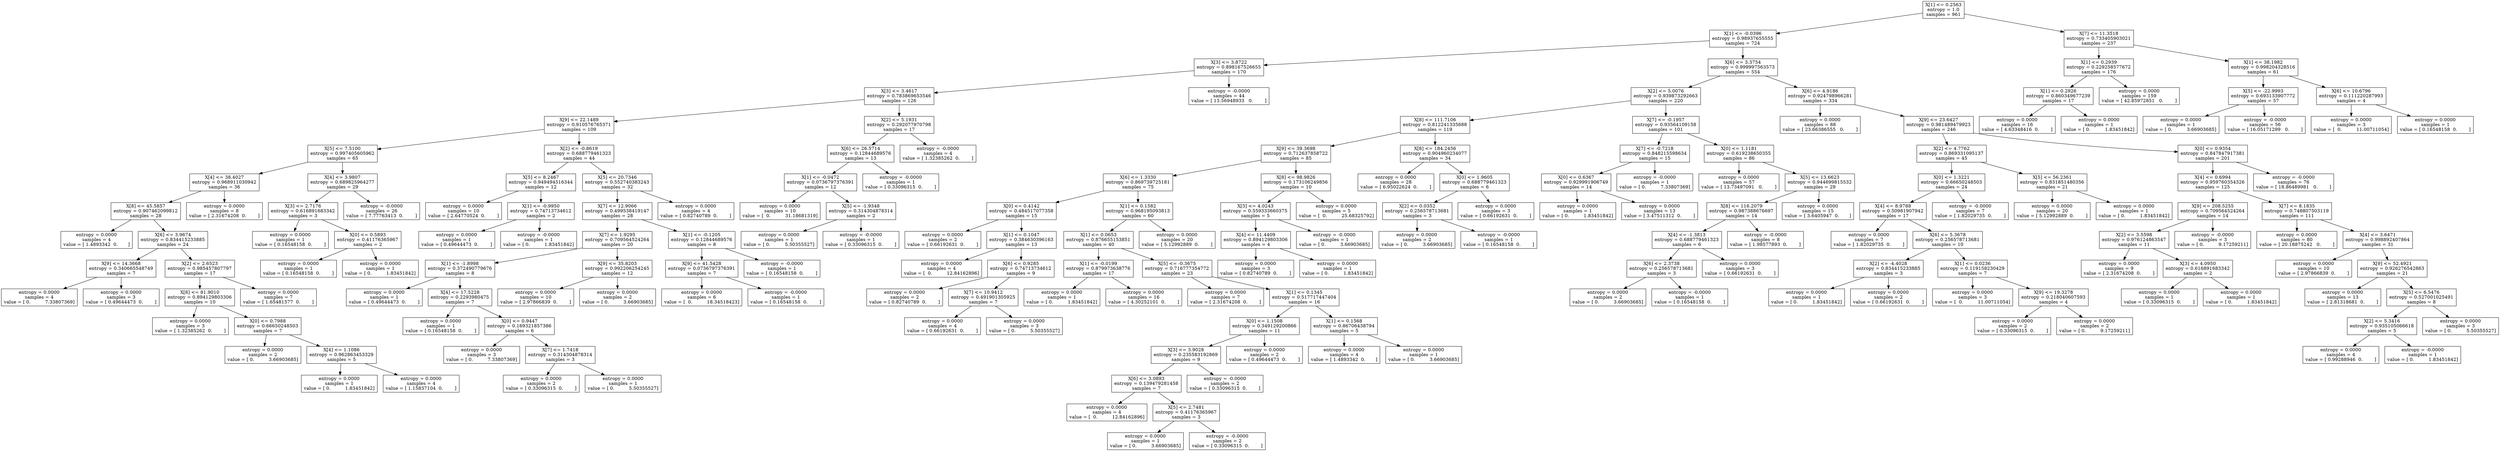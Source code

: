 digraph Tree {
0 [label="X[1] <= 0.2563\nentropy = 1.0\nsamples = 961", shape="box"] ;
1 [label="X[1] <= -0.0396\nentropy = 0.98937655555\nsamples = 724", shape="box"] ;
0 -> 1 ;
2 [label="X[3] <= 3.8722\nentropy = 0.898167526655\nsamples = 170", shape="box"] ;
1 -> 2 ;
3 [label="X[3] <= 3.4617\nentropy = 0.783869653546\nsamples = 126", shape="box"] ;
2 -> 3 ;
4 [label="X[9] <= 22.1489\nentropy = 0.910576765371\nsamples = 109", shape="box"] ;
3 -> 4 ;
5 [label="X[5] <= 7.5100\nentropy = 0.997405605962\nsamples = 65", shape="box"] ;
4 -> 5 ;
6 [label="X[4] <= 38.4027\nentropy = 0.968911030942\nsamples = 36", shape="box"] ;
5 -> 6 ;
7 [label="X[8] <= 45.5857\nentropy = 0.907462099812\nsamples = 28", shape="box"] ;
6 -> 7 ;
8 [label="entropy = 0.0000\nsamples = 4\nvalue = [ 1.4893342  0.       ]", shape="box"] ;
7 -> 8 ;
9 [label="X[6] <= 3.9674\nentropy = 0.834415233885\nsamples = 24", shape="box"] ;
7 -> 9 ;
10 [label="X[9] <= 14.3668\nentropy = 0.340665548749\nsamples = 7", shape="box"] ;
9 -> 10 ;
11 [label="entropy = 0.0000\nsamples = 4\nvalue = [ 0.          7.33807369]", shape="box"] ;
10 -> 11 ;
12 [label="entropy = 0.0000\nsamples = 3\nvalue = [ 0.49644473  0.        ]", shape="box"] ;
10 -> 12 ;
13 [label="X[2] <= 2.6523\nentropy = 0.985457807797\nsamples = 17", shape="box"] ;
9 -> 13 ;
14 [label="X[8] <= 81.9010\nentropy = 0.894129803306\nsamples = 10", shape="box"] ;
13 -> 14 ;
15 [label="entropy = 0.0000\nsamples = 3\nvalue = [ 1.32385262  0.        ]", shape="box"] ;
14 -> 15 ;
16 [label="X[0] <= 0.7988\nentropy = 0.66650248503\nsamples = 7", shape="box"] ;
14 -> 16 ;
17 [label="entropy = 0.0000\nsamples = 2\nvalue = [ 0.          3.66903685]", shape="box"] ;
16 -> 17 ;
18 [label="X[4] <= 1.1086\nentropy = 0.962863453329\nsamples = 5", shape="box"] ;
16 -> 18 ;
19 [label="entropy = 0.0000\nsamples = 1\nvalue = [ 0.          1.83451842]", shape="box"] ;
18 -> 19 ;
20 [label="entropy = 0.0000\nsamples = 4\nvalue = [ 1.15837104  0.        ]", shape="box"] ;
18 -> 20 ;
21 [label="entropy = 0.0000\nsamples = 7\nvalue = [ 1.65481577  0.        ]", shape="box"] ;
13 -> 21 ;
22 [label="entropy = 0.0000\nsamples = 8\nvalue = [ 2.31674208  0.        ]", shape="box"] ;
6 -> 22 ;
23 [label="X[4] <= 3.9807\nentropy = 0.689825964277\nsamples = 29", shape="box"] ;
5 -> 23 ;
24 [label="X[3] <= 2.7176\nentropy = 0.616891683342\nsamples = 3", shape="box"] ;
23 -> 24 ;
25 [label="entropy = 0.0000\nsamples = 1\nvalue = [ 0.16548158  0.        ]", shape="box"] ;
24 -> 25 ;
26 [label="X[0] <= 0.5893\nentropy = 0.41176365967\nsamples = 2", shape="box"] ;
24 -> 26 ;
27 [label="entropy = 0.0000\nsamples = 1\nvalue = [ 0.16548158  0.        ]", shape="box"] ;
26 -> 27 ;
28 [label="entropy = 0.0000\nsamples = 1\nvalue = [ 0.          1.83451842]", shape="box"] ;
26 -> 28 ;
29 [label="entropy = -0.0000\nsamples = 26\nvalue = [ 7.77763413  0.        ]", shape="box"] ;
23 -> 29 ;
30 [label="X[2] <= -0.8619\nentropy = 0.688779461323\nsamples = 44", shape="box"] ;
4 -> 30 ;
31 [label="X[5] <= 8.2467\nentropy = 0.949494516344\nsamples = 12", shape="box"] ;
30 -> 31 ;
32 [label="entropy = 0.0000\nsamples = 10\nvalue = [ 2.64770524  0.        ]", shape="box"] ;
31 -> 32 ;
33 [label="X[1] <= -0.9950\nentropy = 0.74713734612\nsamples = 2", shape="box"] ;
31 -> 33 ;
34 [label="entropy = 0.0000\nsamples = 1\nvalue = [ 0.49644473  0.        ]", shape="box"] ;
33 -> 34 ;
35 [label="entropy = -0.0000\nsamples = 1\nvalue = [ 0.          1.83451842]", shape="box"] ;
33 -> 35 ;
36 [label="X[5] <= 20.7346\nentropy = 0.552740383243\nsamples = 32", shape="box"] ;
30 -> 36 ;
37 [label="X[7] <= 12.9066\nentropy = 0.499538419147\nsamples = 28", shape="box"] ;
36 -> 37 ;
38 [label="X[7] <= 1.9295\nentropy = 0.709564524264\nsamples = 20", shape="box"] ;
37 -> 38 ;
39 [label="X[1] <= -1.8998\nentropy = 0.372490779676\nsamples = 8", shape="box"] ;
38 -> 39 ;
40 [label="entropy = 0.0000\nsamples = 1\nvalue = [ 0.49644473  0.        ]", shape="box"] ;
39 -> 40 ;
41 [label="X[4] <= 17.5228\nentropy = 0.2293980475\nsamples = 7", shape="box"] ;
39 -> 41 ;
42 [label="entropy = 0.0000\nsamples = 1\nvalue = [ 0.16548158  0.        ]", shape="box"] ;
41 -> 42 ;
43 [label="X[0] <= 0.9447\nentropy = 0.169321857386\nsamples = 6", shape="box"] ;
41 -> 43 ;
44 [label="entropy = 0.0000\nsamples = 3\nvalue = [ 0.          7.33807369]", shape="box"] ;
43 -> 44 ;
45 [label="X[7] <= 1.7418\nentropy = 0.314304878314\nsamples = 3", shape="box"] ;
43 -> 45 ;
46 [label="entropy = 0.0000\nsamples = 2\nvalue = [ 0.33096315  0.        ]", shape="box"] ;
45 -> 46 ;
47 [label="entropy = 0.0000\nsamples = 1\nvalue = [ 0.          5.50355527]", shape="box"] ;
45 -> 47 ;
48 [label="X[9] <= 35.8203\nentropy = 0.992206254245\nsamples = 12", shape="box"] ;
38 -> 48 ;
49 [label="entropy = 0.0000\nsamples = 10\nvalue = [ 2.97866839  0.        ]", shape="box"] ;
48 -> 49 ;
50 [label="entropy = 0.0000\nsamples = 2\nvalue = [ 0.          3.66903685]", shape="box"] ;
48 -> 50 ;
51 [label="X[1] <= -0.1205\nentropy = 0.12844689576\nsamples = 8", shape="box"] ;
37 -> 51 ;
52 [label="X[9] <= 41.5428\nentropy = 0.0736797376391\nsamples = 7", shape="box"] ;
51 -> 52 ;
53 [label="entropy = 0.0000\nsamples = 6\nvalue = [  0.          18.34518423]", shape="box"] ;
52 -> 53 ;
54 [label="entropy = -0.0000\nsamples = 1\nvalue = [ 0.16548158  0.        ]", shape="box"] ;
52 -> 54 ;
55 [label="entropy = -0.0000\nsamples = 1\nvalue = [ 0.16548158  0.        ]", shape="box"] ;
51 -> 55 ;
56 [label="entropy = 0.0000\nsamples = 4\nvalue = [ 0.82740789  0.        ]", shape="box"] ;
36 -> 56 ;
57 [label="X[2] <= 5.1931\nentropy = 0.292077970798\nsamples = 17", shape="box"] ;
3 -> 57 ;
58 [label="X[6] <= 26.5714\nentropy = 0.12844689576\nsamples = 13", shape="box"] ;
57 -> 58 ;
59 [label="X[1] <= -0.0472\nentropy = 0.0736797376391\nsamples = 12", shape="box"] ;
58 -> 59 ;
60 [label="entropy = 0.0000\nsamples = 10\nvalue = [  0.          31.18681319]", shape="box"] ;
59 -> 60 ;
61 [label="X[5] <= -1.9348\nentropy = 0.314304878314\nsamples = 2", shape="box"] ;
59 -> 61 ;
62 [label="entropy = 0.0000\nsamples = 1\nvalue = [ 0.          5.50355527]", shape="box"] ;
61 -> 62 ;
63 [label="entropy = -0.0000\nsamples = 1\nvalue = [ 0.33096315  0.        ]", shape="box"] ;
61 -> 63 ;
64 [label="entropy = -0.0000\nsamples = 1\nvalue = [ 0.33096315  0.        ]", shape="box"] ;
58 -> 64 ;
65 [label="entropy = -0.0000\nsamples = 4\nvalue = [ 1.32385262  0.        ]", shape="box"] ;
57 -> 65 ;
66 [label="entropy = -0.0000\nsamples = 44\nvalue = [ 13.56948933   0.        ]", shape="box"] ;
2 -> 66 ;
67 [label="X[6] <= 3.3754\nentropy = 0.999997563573\nsamples = 554", shape="box"] ;
1 -> 67 ;
68 [label="X[2] <= 5.0076\nentropy = 0.939873292663\nsamples = 220", shape="box"] ;
67 -> 68 ;
69 [label="X[8] <= 111.7106\nentropy = 0.812241335688\nsamples = 119", shape="box"] ;
68 -> 69 ;
70 [label="X[9] <= 39.3698\nentropy = 0.712637858722\nsamples = 85", shape="box"] ;
69 -> 70 ;
71 [label="X[6] <= 1.3330\nentropy = 0.869739725181\nsamples = 75", shape="box"] ;
70 -> 71 ;
72 [label="X[0] <= 0.4142\nentropy = 0.484517077358\nsamples = 15", shape="box"] ;
71 -> 72 ;
73 [label="entropy = 0.0000\nsamples = 2\nvalue = [ 0.66192631  0.        ]", shape="box"] ;
72 -> 73 ;
74 [label="X[1] <= 0.1047\nentropy = 0.384630396163\nsamples = 13", shape="box"] ;
72 -> 74 ;
75 [label="entropy = 0.0000\nsamples = 4\nvalue = [  0.          12.84162896]", shape="box"] ;
74 -> 75 ;
76 [label="X[6] <= 0.9285\nentropy = 0.74713734612\nsamples = 9", shape="box"] ;
74 -> 76 ;
77 [label="entropy = 0.0000\nsamples = 2\nvalue = [ 0.82740789  0.        ]", shape="box"] ;
76 -> 77 ;
78 [label="X[7] <= 10.9412\nentropy = 0.491901305925\nsamples = 7", shape="box"] ;
76 -> 78 ;
79 [label="entropy = 0.0000\nsamples = 4\nvalue = [ 0.66192631  0.        ]", shape="box"] ;
78 -> 79 ;
80 [label="entropy = 0.0000\nsamples = 3\nvalue = [ 0.          5.50355527]", shape="box"] ;
78 -> 80 ;
81 [label="X[1] <= 0.1582\nentropy = 0.968195093813\nsamples = 60", shape="box"] ;
71 -> 81 ;
82 [label="X[1] <= 0.0653\nentropy = 0.876655153851\nsamples = 40", shape="box"] ;
81 -> 82 ;
83 [label="X[1] <= -0.0199\nentropy = 0.879973638776\nsamples = 17", shape="box"] ;
82 -> 83 ;
84 [label="entropy = 0.0000\nsamples = 1\nvalue = [ 0.          1.83451842]", shape="box"] ;
83 -> 84 ;
85 [label="entropy = 0.0000\nsamples = 16\nvalue = [ 4.30252101  0.        ]", shape="box"] ;
83 -> 85 ;
86 [label="X[5] <= -0.3675\nentropy = 0.716777354772\nsamples = 23", shape="box"] ;
82 -> 86 ;
87 [label="entropy = 0.0000\nsamples = 7\nvalue = [ 2.31674208  0.        ]", shape="box"] ;
86 -> 87 ;
88 [label="X[1] <= 0.1345\nentropy = 0.517717447404\nsamples = 16", shape="box"] ;
86 -> 88 ;
89 [label="X[0] <= 1.1508\nentropy = 0.349129200866\nsamples = 11", shape="box"] ;
88 -> 89 ;
90 [label="X[3] <= 3.9028\nentropy = 0.235583192869\nsamples = 9", shape="box"] ;
89 -> 90 ;
91 [label="X[6] <= 3.0893\nentropy = 0.139479281458\nsamples = 7", shape="box"] ;
90 -> 91 ;
92 [label="entropy = 0.0000\nsamples = 4\nvalue = [  0.          12.84162896]", shape="box"] ;
91 -> 92 ;
93 [label="X[5] <= 2.7481\nentropy = 0.41176365967\nsamples = 3", shape="box"] ;
91 -> 93 ;
94 [label="entropy = 0.0000\nsamples = 1\nvalue = [ 0.          3.66903685]", shape="box"] ;
93 -> 94 ;
95 [label="entropy = -0.0000\nsamples = 2\nvalue = [ 0.33096315  0.        ]", shape="box"] ;
93 -> 95 ;
96 [label="entropy = -0.0000\nsamples = 2\nvalue = [ 0.33096315  0.        ]", shape="box"] ;
90 -> 96 ;
97 [label="entropy = 0.0000\nsamples = 2\nvalue = [ 0.49644473  0.        ]", shape="box"] ;
89 -> 97 ;
98 [label="X[1] <= 0.1568\nentropy = 0.86706438794\nsamples = 5", shape="box"] ;
88 -> 98 ;
99 [label="entropy = 0.0000\nsamples = 4\nvalue = [ 1.4893342  0.       ]", shape="box"] ;
98 -> 99 ;
100 [label="entropy = 0.0000\nsamples = 1\nvalue = [ 0.          3.66903685]", shape="box"] ;
98 -> 100 ;
101 [label="entropy = 0.0000\nsamples = 20\nvalue = [ 5.12992889  0.        ]", shape="box"] ;
81 -> 101 ;
102 [label="X[8] <= 98.9826\nentropy = 0.173106249856\nsamples = 10", shape="box"] ;
70 -> 102 ;
103 [label="X[3] <= 4.0243\nentropy = 0.559333660375\nsamples = 5", shape="box"] ;
102 -> 103 ;
104 [label="X[4] <= 11.4409\nentropy = 0.894129803306\nsamples = 4", shape="box"] ;
103 -> 104 ;
105 [label="entropy = 0.0000\nsamples = 3\nvalue = [ 0.82740789  0.        ]", shape="box"] ;
104 -> 105 ;
106 [label="entropy = 0.0000\nsamples = 1\nvalue = [ 0.          1.83451842]", shape="box"] ;
104 -> 106 ;
107 [label="entropy = -0.0000\nsamples = 1\nvalue = [ 0.          3.66903685]", shape="box"] ;
103 -> 107 ;
108 [label="entropy = 0.0000\nsamples = 5\nvalue = [  0.          25.68325792]", shape="box"] ;
102 -> 108 ;
109 [label="X[8] <= 184.2456\nentropy = 0.904960234077\nsamples = 34", shape="box"] ;
69 -> 109 ;
110 [label="entropy = 0.0000\nsamples = 28\nvalue = [ 6.95022624  0.        ]", shape="box"] ;
109 -> 110 ;
111 [label="X[0] <= 1.9605\nentropy = 0.688779461323\nsamples = 6", shape="box"] ;
109 -> 111 ;
112 [label="X[2] <= 0.0352\nentropy = 0.256578713681\nsamples = 3", shape="box"] ;
111 -> 112 ;
113 [label="entropy = 0.0000\nsamples = 2\nvalue = [ 0.          3.66903685]", shape="box"] ;
112 -> 113 ;
114 [label="entropy = -0.0000\nsamples = 1\nvalue = [ 0.16548158  0.        ]", shape="box"] ;
112 -> 114 ;
115 [label="entropy = 0.0000\nsamples = 3\nvalue = [ 0.66192631  0.        ]", shape="box"] ;
111 -> 115 ;
116 [label="X[7] <= -0.1957\nentropy = 0.93564109158\nsamples = 101", shape="box"] ;
68 -> 116 ;
117 [label="X[7] <= -0.7218\nentropy = 0.848215598634\nsamples = 15", shape="box"] ;
116 -> 117 ;
118 [label="X[0] <= 0.6367\nentropy = 0.929991906749\nsamples = 14", shape="box"] ;
117 -> 118 ;
119 [label="entropy = 0.0000\nsamples = 1\nvalue = [ 0.          1.83451842]", shape="box"] ;
118 -> 119 ;
120 [label="entropy = 0.0000\nsamples = 13\nvalue = [ 3.47511312  0.        ]", shape="box"] ;
118 -> 120 ;
121 [label="entropy = -0.0000\nsamples = 1\nvalue = [ 0.          7.33807369]", shape="box"] ;
117 -> 121 ;
122 [label="X[0] <= 1.1181\nentropy = 0.619238650355\nsamples = 86", shape="box"] ;
116 -> 122 ;
123 [label="entropy = 0.0000\nsamples = 57\nvalue = [ 13.73497091   0.        ]", shape="box"] ;
122 -> 123 ;
124 [label="X[5] <= 13.6623\nentropy = 0.944699815532\nsamples = 29", shape="box"] ;
122 -> 124 ;
125 [label="X[8] <= 116.2079\nentropy = 0.987388676697\nsamples = 14", shape="box"] ;
124 -> 125 ;
126 [label="X[4] <= -1.3813\nentropy = 0.688779461323\nsamples = 6", shape="box"] ;
125 -> 126 ;
127 [label="X[6] <= 2.3738\nentropy = 0.256578713681\nsamples = 3", shape="box"] ;
126 -> 127 ;
128 [label="entropy = 0.0000\nsamples = 2\nvalue = [ 0.          3.66903685]", shape="box"] ;
127 -> 128 ;
129 [label="entropy = -0.0000\nsamples = 1\nvalue = [ 0.16548158  0.        ]", shape="box"] ;
127 -> 129 ;
130 [label="entropy = 0.0000\nsamples = 3\nvalue = [ 0.66192631  0.        ]", shape="box"] ;
126 -> 130 ;
131 [label="entropy = -0.0000\nsamples = 8\nvalue = [ 1.98577893  0.        ]", shape="box"] ;
125 -> 131 ;
132 [label="entropy = 0.0000\nsamples = 15\nvalue = [ 3.6405947  0.       ]", shape="box"] ;
124 -> 132 ;
133 [label="X[6] <= 4.9186\nentropy = 0.924798966281\nsamples = 334", shape="box"] ;
67 -> 133 ;
134 [label="entropy = 0.0000\nsamples = 88\nvalue = [ 23.66386555   0.        ]", shape="box"] ;
133 -> 134 ;
135 [label="X[9] <= 23.6427\nentropy = 0.981489479923\nsamples = 246", shape="box"] ;
133 -> 135 ;
136 [label="X[2] <= 4.7762\nentropy = 0.869331095137\nsamples = 45", shape="box"] ;
135 -> 136 ;
137 [label="X[0] <= 1.3221\nentropy = 0.66650248503\nsamples = 24", shape="box"] ;
136 -> 137 ;
138 [label="X[4] <= 8.9788\nentropy = 0.50981907942\nsamples = 17", shape="box"] ;
137 -> 138 ;
139 [label="entropy = 0.0000\nsamples = 7\nvalue = [ 1.82029735  0.        ]", shape="box"] ;
138 -> 139 ;
140 [label="X[6] <= 5.3678\nentropy = 0.256578713681\nsamples = 10", shape="box"] ;
138 -> 140 ;
141 [label="X[2] <= -4.4028\nentropy = 0.834415233885\nsamples = 3", shape="box"] ;
140 -> 141 ;
142 [label="entropy = 0.0000\nsamples = 1\nvalue = [ 0.          1.83451842]", shape="box"] ;
141 -> 142 ;
143 [label="entropy = 0.0000\nsamples = 2\nvalue = [ 0.66192631  0.        ]", shape="box"] ;
141 -> 143 ;
144 [label="X[1] <= 0.0236\nentropy = 0.119158230429\nsamples = 7", shape="box"] ;
140 -> 144 ;
145 [label="entropy = 0.0000\nsamples = 3\nvalue = [  0.          11.00711054]", shape="box"] ;
144 -> 145 ;
146 [label="X[9] <= 19.3278\nentropy = 0.218040607593\nsamples = 4", shape="box"] ;
144 -> 146 ;
147 [label="entropy = 0.0000\nsamples = 2\nvalue = [ 0.33096315  0.        ]", shape="box"] ;
146 -> 147 ;
148 [label="entropy = 0.0000\nsamples = 2\nvalue = [ 0.          9.17259211]", shape="box"] ;
146 -> 148 ;
149 [label="entropy = -0.0000\nsamples = 7\nvalue = [ 1.82029735  0.        ]", shape="box"] ;
137 -> 149 ;
150 [label="X[5] <= 56.2361\nentropy = 0.831851480356\nsamples = 21", shape="box"] ;
136 -> 150 ;
151 [label="entropy = 0.0000\nsamples = 20\nvalue = [ 5.12992889  0.        ]", shape="box"] ;
150 -> 151 ;
152 [label="entropy = 0.0000\nsamples = 1\nvalue = [ 0.          1.83451842]", shape="box"] ;
150 -> 152 ;
153 [label="X[0] <= 0.9354\nentropy = 0.847847917381\nsamples = 201", shape="box"] ;
135 -> 153 ;
154 [label="X[4] <= 0.6994\nentropy = 0.959760354326\nsamples = 125", shape="box"] ;
153 -> 154 ;
155 [label="X[9] <= 208.5255\nentropy = 0.709564524264\nsamples = 14", shape="box"] ;
154 -> 155 ;
156 [label="X[2] <= 3.5598\nentropy = 0.976124863547\nsamples = 11", shape="box"] ;
155 -> 156 ;
157 [label="entropy = 0.0000\nsamples = 9\nvalue = [ 2.31674208  0.        ]", shape="box"] ;
156 -> 157 ;
158 [label="X[3] <= 4.0950\nentropy = 0.616891683342\nsamples = 2", shape="box"] ;
156 -> 158 ;
159 [label="entropy = 0.0000\nsamples = 1\nvalue = [ 0.33096315  0.        ]", shape="box"] ;
158 -> 159 ;
160 [label="entropy = 0.0000\nsamples = 1\nvalue = [ 0.          1.83451842]", shape="box"] ;
158 -> 160 ;
161 [label="entropy = -0.0000\nsamples = 3\nvalue = [ 0.          9.17259211]", shape="box"] ;
155 -> 161 ;
162 [label="X[7] <= 8.1835\nentropy = 0.748807503119\nsamples = 111", shape="box"] ;
154 -> 162 ;
163 [label="entropy = 0.0000\nsamples = 80\nvalue = [ 20.18875242   0.        ]", shape="box"] ;
162 -> 163 ;
164 [label="X[4] <= 3.6471\nentropy = 0.998892407864\nsamples = 31", shape="box"] ;
162 -> 164 ;
165 [label="entropy = 0.0000\nsamples = 10\nvalue = [ 2.97866839  0.        ]", shape="box"] ;
164 -> 165 ;
166 [label="X[9] <= 52.4921\nentropy = 0.926276542863\nsamples = 21", shape="box"] ;
164 -> 166 ;
167 [label="entropy = 0.0000\nsamples = 13\nvalue = [ 2.81318681  0.        ]", shape="box"] ;
166 -> 167 ;
168 [label="X[5] <= 6.5476\nentropy = 0.527001025491\nsamples = 8", shape="box"] ;
166 -> 168 ;
169 [label="X[2] <= 5.3416\nentropy = 0.935105066618\nsamples = 5", shape="box"] ;
168 -> 169 ;
170 [label="entropy = 0.0000\nsamples = 4\nvalue = [ 0.99288946  0.        ]", shape="box"] ;
169 -> 170 ;
171 [label="entropy = -0.0000\nsamples = 1\nvalue = [ 0.          1.83451842]", shape="box"] ;
169 -> 171 ;
172 [label="entropy = 0.0000\nsamples = 3\nvalue = [ 0.          5.50355527]", shape="box"] ;
168 -> 172 ;
173 [label="entropy = -0.0000\nsamples = 76\nvalue = [ 18.86489981   0.        ]", shape="box"] ;
153 -> 173 ;
174 [label="X[7] <= 11.3518\nentropy = 0.733405903021\nsamples = 237", shape="box"] ;
0 -> 174 ;
175 [label="X[1] <= 0.2939\nentropy = 0.229258577672\nsamples = 176", shape="box"] ;
174 -> 175 ;
176 [label="X[1] <= 0.2926\nentropy = 0.860349677239\nsamples = 17", shape="box"] ;
175 -> 176 ;
177 [label="entropy = 0.0000\nsamples = 16\nvalue = [ 4.63348416  0.        ]", shape="box"] ;
176 -> 177 ;
178 [label="entropy = 0.0000\nsamples = 1\nvalue = [ 0.          1.83451842]", shape="box"] ;
176 -> 178 ;
179 [label="entropy = 0.0000\nsamples = 159\nvalue = [ 42.85972851   0.        ]", shape="box"] ;
175 -> 179 ;
180 [label="X[1] <= 38.1982\nentropy = 0.998204328516\nsamples = 61", shape="box"] ;
174 -> 180 ;
181 [label="X[5] <= -22.9993\nentropy = 0.693133907772\nsamples = 57", shape="box"] ;
180 -> 181 ;
182 [label="entropy = 0.0000\nsamples = 1\nvalue = [ 0.          3.66903685]", shape="box"] ;
181 -> 182 ;
183 [label="entropy = -0.0000\nsamples = 56\nvalue = [ 16.05171299   0.        ]", shape="box"] ;
181 -> 183 ;
184 [label="X[6] <= 10.6796\nentropy = 0.111220287993\nsamples = 4", shape="box"] ;
180 -> 184 ;
185 [label="entropy = 0.0000\nsamples = 3\nvalue = [  0.          11.00711054]", shape="box"] ;
184 -> 185 ;
186 [label="entropy = 0.0000\nsamples = 1\nvalue = [ 0.16548158  0.        ]", shape="box"] ;
184 -> 186 ;
}
